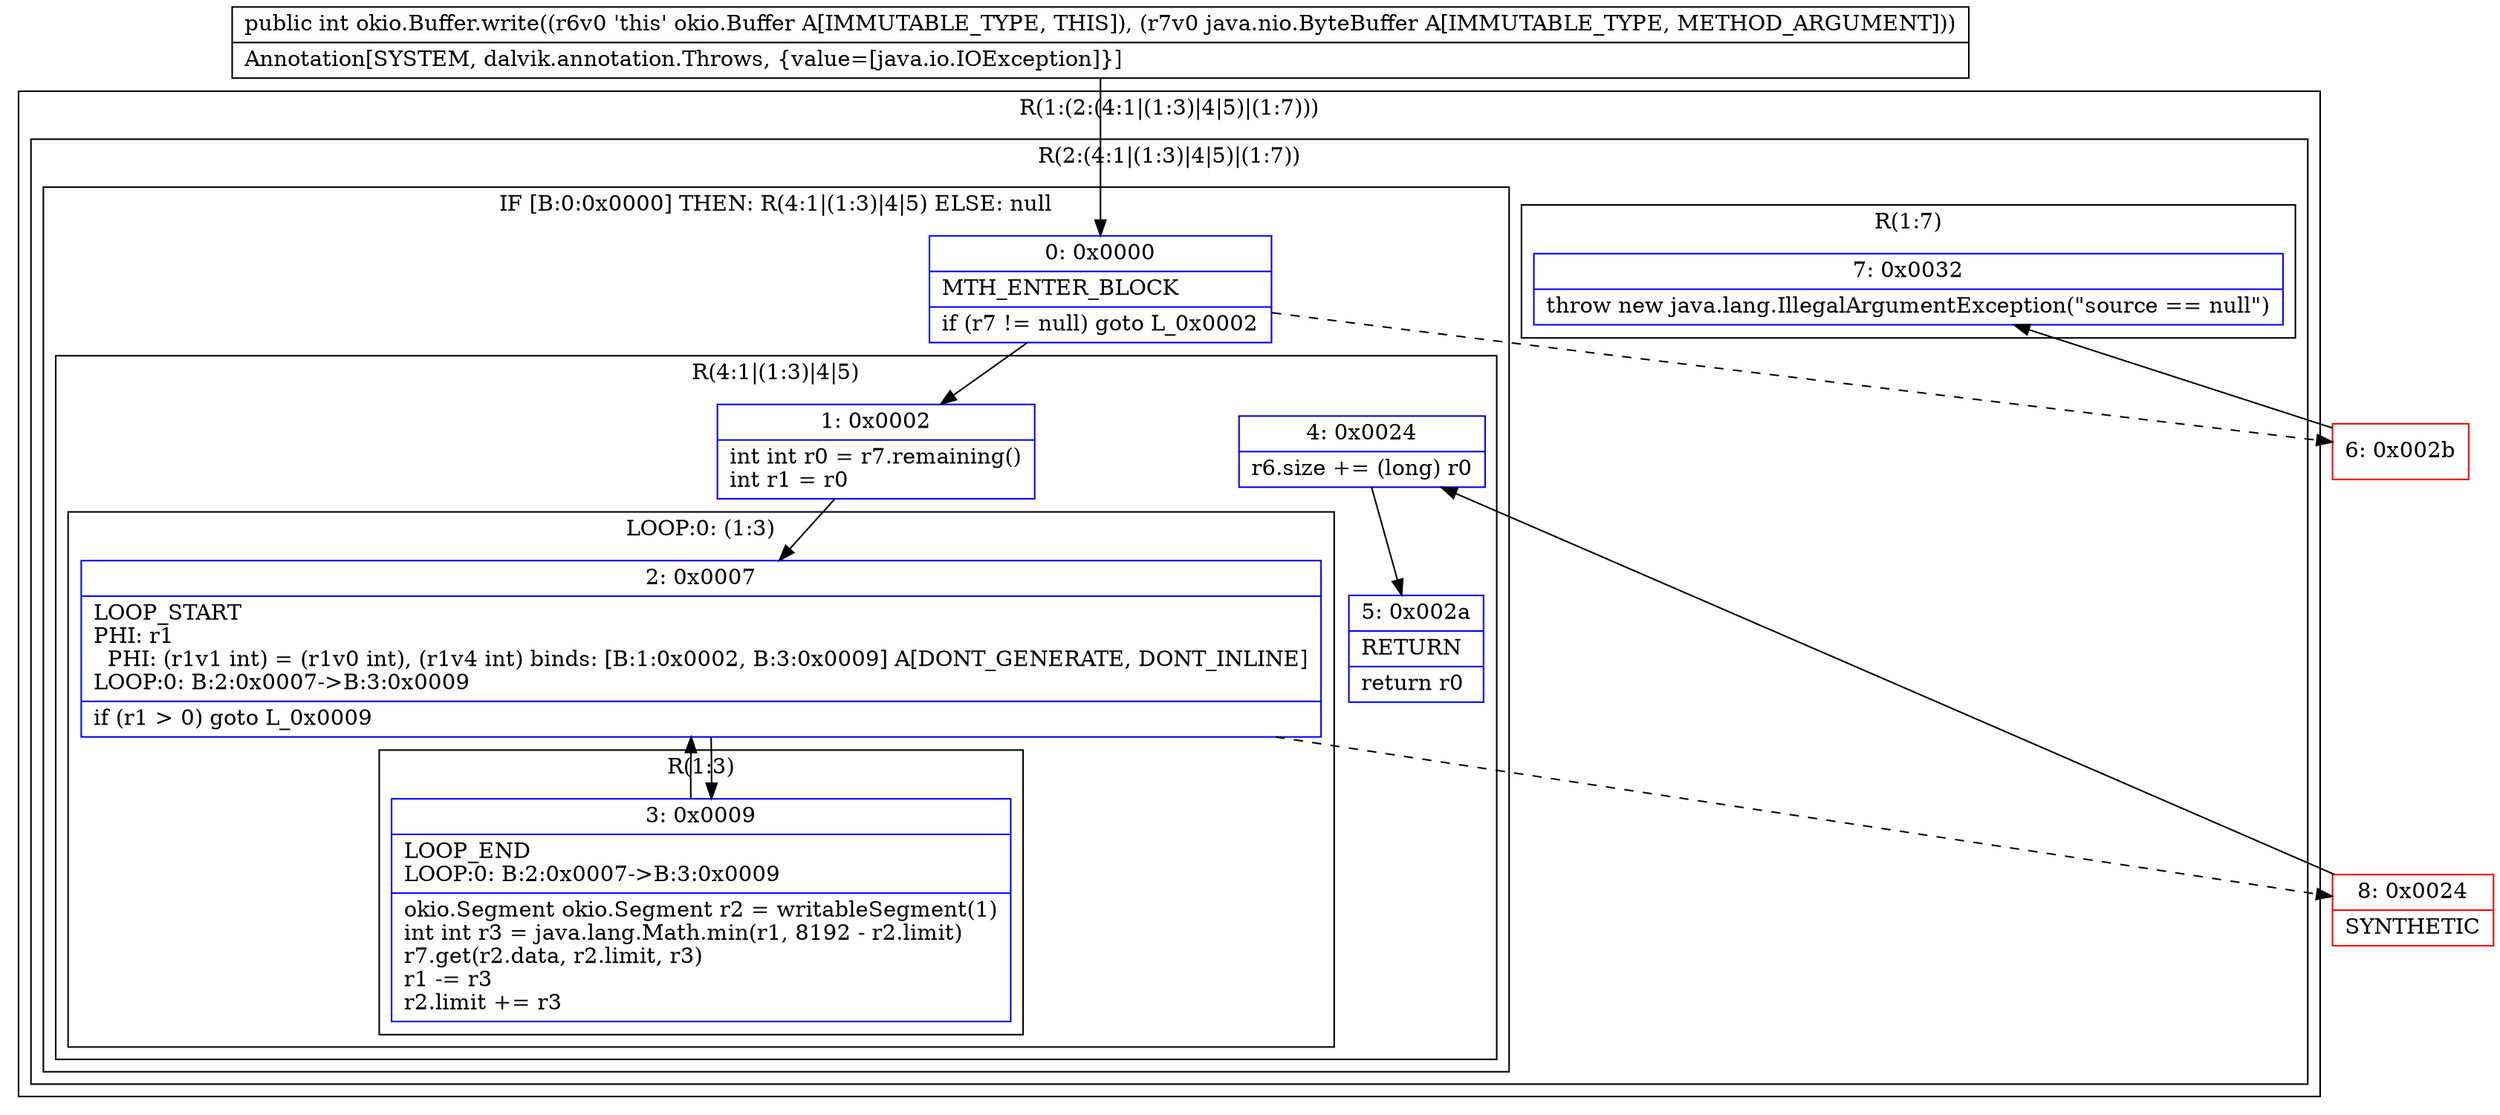 digraph "CFG forokio.Buffer.write(Ljava\/nio\/ByteBuffer;)I" {
subgraph cluster_Region_1195932610 {
label = "R(1:(2:(4:1|(1:3)|4|5)|(1:7)))";
node [shape=record,color=blue];
subgraph cluster_Region_548667649 {
label = "R(2:(4:1|(1:3)|4|5)|(1:7))";
node [shape=record,color=blue];
subgraph cluster_IfRegion_1022712148 {
label = "IF [B:0:0x0000] THEN: R(4:1|(1:3)|4|5) ELSE: null";
node [shape=record,color=blue];
Node_0 [shape=record,label="{0\:\ 0x0000|MTH_ENTER_BLOCK\l|if (r7 != null) goto L_0x0002\l}"];
subgraph cluster_Region_855489429 {
label = "R(4:1|(1:3)|4|5)";
node [shape=record,color=blue];
Node_1 [shape=record,label="{1\:\ 0x0002|int int r0 = r7.remaining()\lint r1 = r0\l}"];
subgraph cluster_LoopRegion_2003040980 {
label = "LOOP:0: (1:3)";
node [shape=record,color=blue];
Node_2 [shape=record,label="{2\:\ 0x0007|LOOP_START\lPHI: r1 \l  PHI: (r1v1 int) = (r1v0 int), (r1v4 int) binds: [B:1:0x0002, B:3:0x0009] A[DONT_GENERATE, DONT_INLINE]\lLOOP:0: B:2:0x0007\-\>B:3:0x0009\l|if (r1 \> 0) goto L_0x0009\l}"];
subgraph cluster_Region_1164299978 {
label = "R(1:3)";
node [shape=record,color=blue];
Node_3 [shape=record,label="{3\:\ 0x0009|LOOP_END\lLOOP:0: B:2:0x0007\-\>B:3:0x0009\l|okio.Segment okio.Segment r2 = writableSegment(1)\lint int r3 = java.lang.Math.min(r1, 8192 \- r2.limit)\lr7.get(r2.data, r2.limit, r3)\lr1 \-= r3\lr2.limit += r3\l}"];
}
}
Node_4 [shape=record,label="{4\:\ 0x0024|r6.size += (long) r0\l}"];
Node_5 [shape=record,label="{5\:\ 0x002a|RETURN\l|return r0\l}"];
}
}
subgraph cluster_Region_1615862804 {
label = "R(1:7)";
node [shape=record,color=blue];
Node_7 [shape=record,label="{7\:\ 0x0032|throw new java.lang.IllegalArgumentException(\"source == null\")\l}"];
}
}
}
Node_6 [shape=record,color=red,label="{6\:\ 0x002b}"];
Node_8 [shape=record,color=red,label="{8\:\ 0x0024|SYNTHETIC\l}"];
MethodNode[shape=record,label="{public int okio.Buffer.write((r6v0 'this' okio.Buffer A[IMMUTABLE_TYPE, THIS]), (r7v0 java.nio.ByteBuffer A[IMMUTABLE_TYPE, METHOD_ARGUMENT]))  | Annotation[SYSTEM, dalvik.annotation.Throws, \{value=[java.io.IOException]\}]\l}"];
MethodNode -> Node_0;
Node_0 -> Node_1;
Node_0 -> Node_6[style=dashed];
Node_1 -> Node_2;
Node_2 -> Node_3;
Node_2 -> Node_8[style=dashed];
Node_3 -> Node_2;
Node_4 -> Node_5;
Node_6 -> Node_7;
Node_8 -> Node_4;
}

